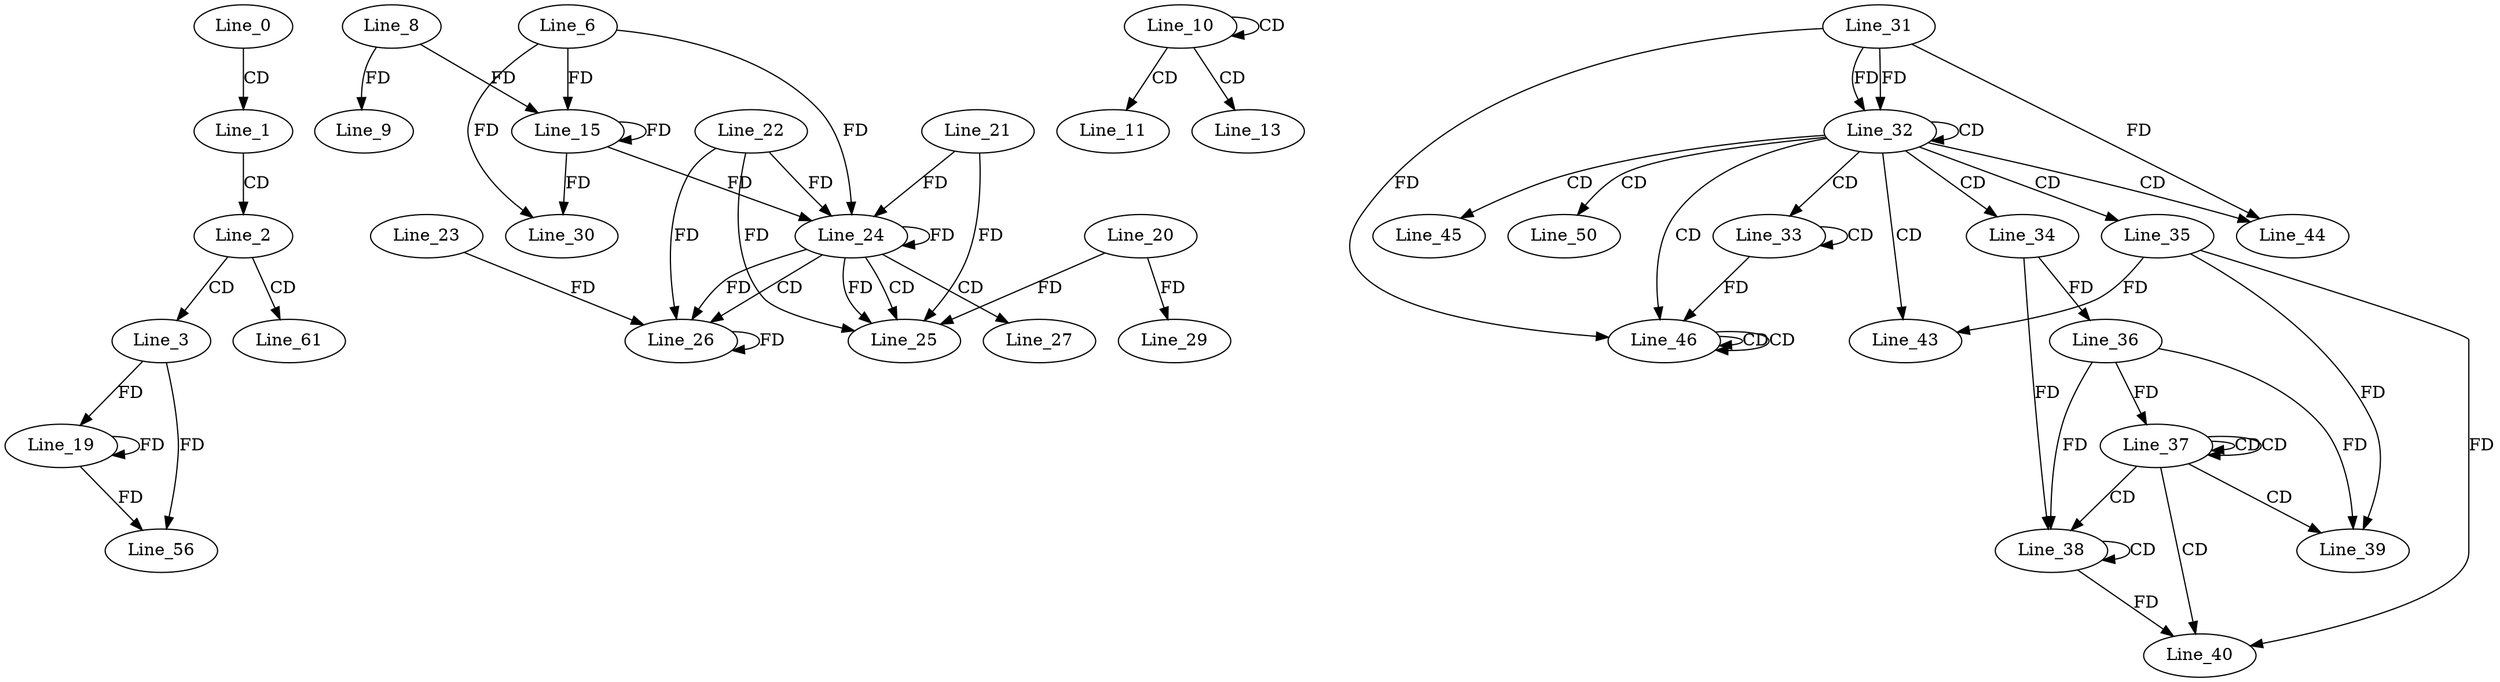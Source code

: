 digraph G {
  Line_0;
  Line_1;
  Line_2;
  Line_3;
  Line_8;
  Line_9;
  Line_10;
  Line_10;
  Line_11;
  Line_13;
  Line_6;
  Line_15;
  Line_15;
  Line_19;
  Line_24;
  Line_22;
  Line_24;
  Line_21;
  Line_24;
  Line_25;
  Line_20;
  Line_26;
  Line_23;
  Line_27;
  Line_29;
  Line_30;
  Line_31;
  Line_32;
  Line_32;
  Line_33;
  Line_33;
  Line_34;
  Line_35;
  Line_36;
  Line_37;
  Line_37;
  Line_37;
  Line_36;
  Line_37;
  Line_38;
  Line_38;
  Line_39;
  Line_40;
  Line_43;
  Line_44;
  Line_45;
  Line_46;
  Line_46;
  Line_46;
  Line_50;
  Line_56;
  Line_61;
  Line_0 -> Line_1 [ label="CD" ];
  Line_1 -> Line_2 [ label="CD" ];
  Line_2 -> Line_3 [ label="CD" ];
  Line_8 -> Line_9 [ label="FD" ];
  Line_10 -> Line_10 [ label="CD" ];
  Line_10 -> Line_11 [ label="CD" ];
  Line_10 -> Line_13 [ label="CD" ];
  Line_6 -> Line_15 [ label="FD" ];
  Line_15 -> Line_15 [ label="FD" ];
  Line_8 -> Line_15 [ label="FD" ];
  Line_3 -> Line_19 [ label="FD" ];
  Line_19 -> Line_19 [ label="FD" ];
  Line_24 -> Line_24 [ label="FD" ];
  Line_22 -> Line_24 [ label="FD" ];
  Line_6 -> Line_24 [ label="FD" ];
  Line_15 -> Line_24 [ label="FD" ];
  Line_21 -> Line_24 [ label="FD" ];
  Line_24 -> Line_25 [ label="CD" ];
  Line_20 -> Line_25 [ label="FD" ];
  Line_21 -> Line_25 [ label="FD" ];
  Line_24 -> Line_25 [ label="FD" ];
  Line_22 -> Line_25 [ label="FD" ];
  Line_24 -> Line_26 [ label="CD" ];
  Line_26 -> Line_26 [ label="FD" ];
  Line_23 -> Line_26 [ label="FD" ];
  Line_24 -> Line_26 [ label="FD" ];
  Line_22 -> Line_26 [ label="FD" ];
  Line_24 -> Line_27 [ label="CD" ];
  Line_20 -> Line_29 [ label="FD" ];
  Line_6 -> Line_30 [ label="FD" ];
  Line_15 -> Line_30 [ label="FD" ];
  Line_31 -> Line_32 [ label="FD" ];
  Line_32 -> Line_32 [ label="CD" ];
  Line_31 -> Line_32 [ label="FD" ];
  Line_32 -> Line_33 [ label="CD" ];
  Line_33 -> Line_33 [ label="CD" ];
  Line_32 -> Line_34 [ label="CD" ];
  Line_32 -> Line_35 [ label="CD" ];
  Line_34 -> Line_36 [ label="FD" ];
  Line_37 -> Line_37 [ label="CD" ];
  Line_37 -> Line_37 [ label="CD" ];
  Line_36 -> Line_37 [ label="FD" ];
  Line_37 -> Line_38 [ label="CD" ];
  Line_38 -> Line_38 [ label="CD" ];
  Line_34 -> Line_38 [ label="FD" ];
  Line_36 -> Line_38 [ label="FD" ];
  Line_37 -> Line_39 [ label="CD" ];
  Line_35 -> Line_39 [ label="FD" ];
  Line_36 -> Line_39 [ label="FD" ];
  Line_37 -> Line_40 [ label="CD" ];
  Line_38 -> Line_40 [ label="FD" ];
  Line_35 -> Line_40 [ label="FD" ];
  Line_32 -> Line_43 [ label="CD" ];
  Line_35 -> Line_43 [ label="FD" ];
  Line_32 -> Line_44 [ label="CD" ];
  Line_31 -> Line_44 [ label="FD" ];
  Line_32 -> Line_45 [ label="CD" ];
  Line_32 -> Line_46 [ label="CD" ];
  Line_46 -> Line_46 [ label="CD" ];
  Line_46 -> Line_46 [ label="CD" ];
  Line_33 -> Line_46 [ label="FD" ];
  Line_31 -> Line_46 [ label="FD" ];
  Line_32 -> Line_50 [ label="CD" ];
  Line_3 -> Line_56 [ label="FD" ];
  Line_19 -> Line_56 [ label="FD" ];
  Line_2 -> Line_61 [ label="CD" ];
}
